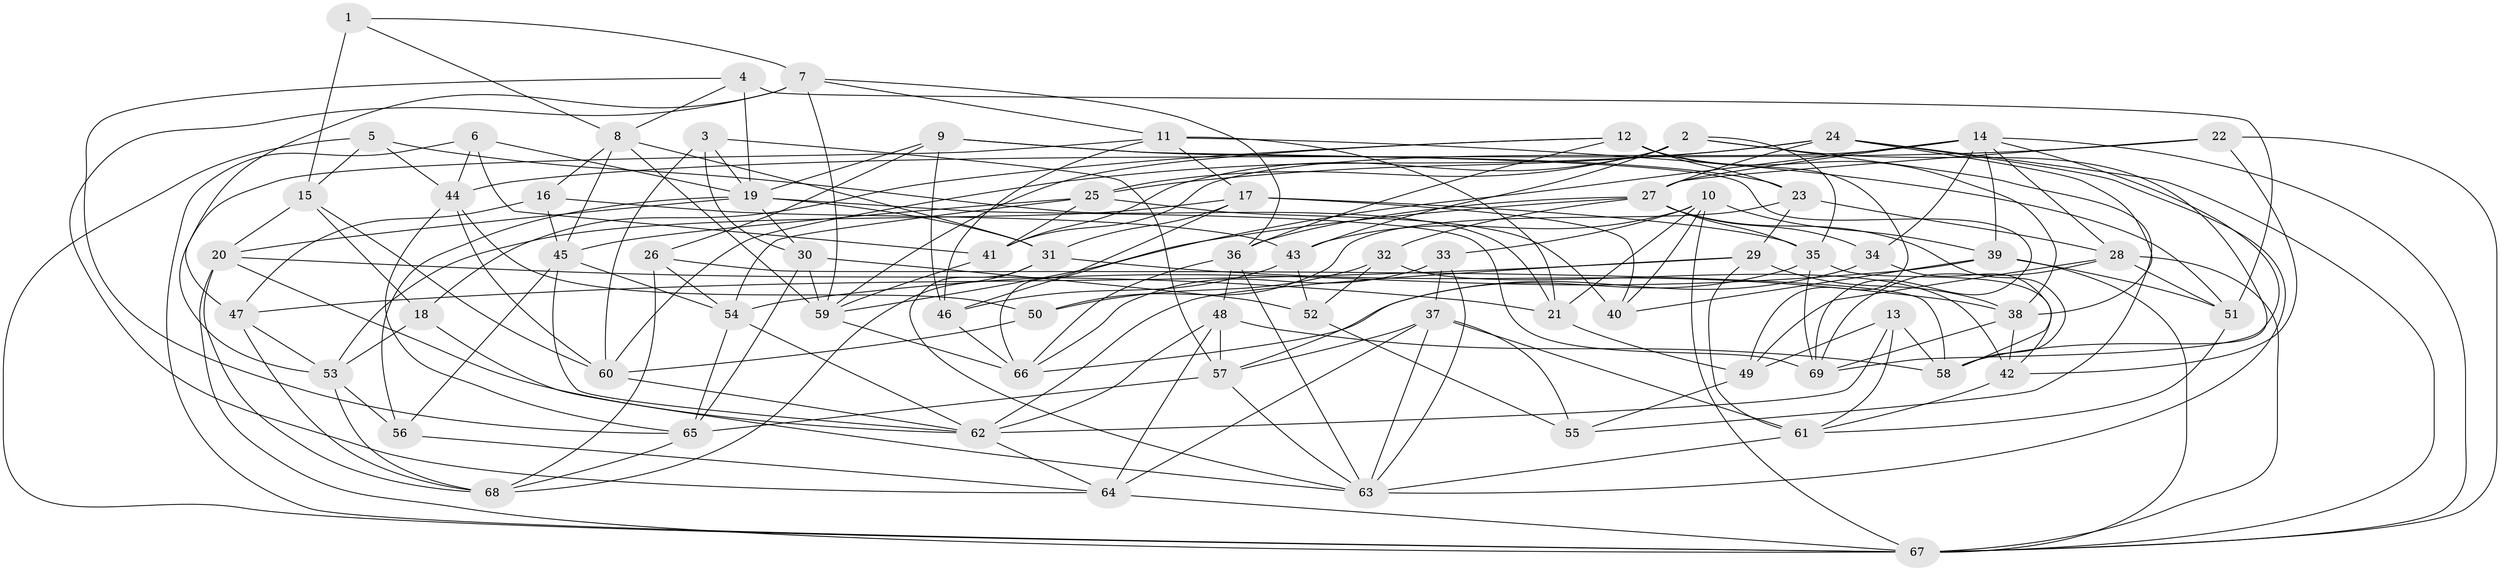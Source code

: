 // original degree distribution, {4: 1.0}
// Generated by graph-tools (version 1.1) at 2025/03/03/09/25 03:03:05]
// undirected, 69 vertices, 190 edges
graph export_dot {
graph [start="1"]
  node [color=gray90,style=filled];
  1;
  2;
  3;
  4;
  5;
  6;
  7;
  8;
  9;
  10;
  11;
  12;
  13;
  14;
  15;
  16;
  17;
  18;
  19;
  20;
  21;
  22;
  23;
  24;
  25;
  26;
  27;
  28;
  29;
  30;
  31;
  32;
  33;
  34;
  35;
  36;
  37;
  38;
  39;
  40;
  41;
  42;
  43;
  44;
  45;
  46;
  47;
  48;
  49;
  50;
  51;
  52;
  53;
  54;
  55;
  56;
  57;
  58;
  59;
  60;
  61;
  62;
  63;
  64;
  65;
  66;
  67;
  68;
  69;
  1 -- 7 [weight=1.0];
  1 -- 8 [weight=1.0];
  1 -- 15 [weight=2.0];
  2 -- 25 [weight=1.0];
  2 -- 35 [weight=1.0];
  2 -- 41 [weight=1.0];
  2 -- 43 [weight=1.0];
  2 -- 55 [weight=1.0];
  2 -- 58 [weight=1.0];
  3 -- 19 [weight=1.0];
  3 -- 30 [weight=1.0];
  3 -- 57 [weight=1.0];
  3 -- 60 [weight=1.0];
  4 -- 8 [weight=1.0];
  4 -- 19 [weight=2.0];
  4 -- 51 [weight=2.0];
  4 -- 65 [weight=1.0];
  5 -- 15 [weight=1.0];
  5 -- 21 [weight=1.0];
  5 -- 44 [weight=1.0];
  5 -- 67 [weight=1.0];
  6 -- 19 [weight=1.0];
  6 -- 41 [weight=1.0];
  6 -- 44 [weight=1.0];
  6 -- 67 [weight=1.0];
  7 -- 11 [weight=1.0];
  7 -- 36 [weight=1.0];
  7 -- 47 [weight=1.0];
  7 -- 59 [weight=1.0];
  7 -- 64 [weight=1.0];
  8 -- 16 [weight=1.0];
  8 -- 31 [weight=1.0];
  8 -- 45 [weight=1.0];
  8 -- 59 [weight=1.0];
  9 -- 19 [weight=1.0];
  9 -- 23 [weight=2.0];
  9 -- 26 [weight=1.0];
  9 -- 46 [weight=1.0];
  9 -- 69 [weight=1.0];
  10 -- 21 [weight=1.0];
  10 -- 33 [weight=1.0];
  10 -- 39 [weight=1.0];
  10 -- 40 [weight=1.0];
  10 -- 43 [weight=1.0];
  10 -- 67 [weight=1.0];
  11 -- 17 [weight=1.0];
  11 -- 21 [weight=1.0];
  11 -- 46 [weight=1.0];
  11 -- 51 [weight=1.0];
  11 -- 53 [weight=1.0];
  12 -- 18 [weight=1.0];
  12 -- 23 [weight=1.0];
  12 -- 36 [weight=1.0];
  12 -- 38 [weight=1.0];
  12 -- 49 [weight=1.0];
  12 -- 59 [weight=1.0];
  13 -- 49 [weight=1.0];
  13 -- 58 [weight=1.0];
  13 -- 61 [weight=1.0];
  13 -- 62 [weight=1.0];
  14 -- 27 [weight=1.0];
  14 -- 28 [weight=1.0];
  14 -- 34 [weight=1.0];
  14 -- 39 [weight=1.0];
  14 -- 41 [weight=2.0];
  14 -- 46 [weight=2.0];
  14 -- 67 [weight=1.0];
  14 -- 69 [weight=1.0];
  15 -- 18 [weight=1.0];
  15 -- 20 [weight=1.0];
  15 -- 60 [weight=1.0];
  16 -- 43 [weight=1.0];
  16 -- 45 [weight=1.0];
  16 -- 47 [weight=1.0];
  17 -- 31 [weight=1.0];
  17 -- 35 [weight=1.0];
  17 -- 40 [weight=1.0];
  17 -- 53 [weight=1.0];
  17 -- 66 [weight=1.0];
  18 -- 53 [weight=1.0];
  18 -- 63 [weight=1.0];
  19 -- 20 [weight=1.0];
  19 -- 30 [weight=1.0];
  19 -- 31 [weight=1.0];
  19 -- 56 [weight=1.0];
  19 -- 69 [weight=1.0];
  20 -- 21 [weight=1.0];
  20 -- 62 [weight=1.0];
  20 -- 67 [weight=1.0];
  20 -- 68 [weight=1.0];
  21 -- 49 [weight=2.0];
  22 -- 27 [weight=1.0];
  22 -- 42 [weight=1.0];
  22 -- 44 [weight=1.0];
  22 -- 67 [weight=1.0];
  23 -- 28 [weight=1.0];
  23 -- 29 [weight=1.0];
  23 -- 50 [weight=1.0];
  24 -- 25 [weight=1.0];
  24 -- 27 [weight=1.0];
  24 -- 38 [weight=1.0];
  24 -- 60 [weight=1.0];
  24 -- 63 [weight=1.0];
  24 -- 67 [weight=1.0];
  25 -- 40 [weight=1.0];
  25 -- 41 [weight=1.0];
  25 -- 45 [weight=1.0];
  25 -- 54 [weight=1.0];
  26 -- 54 [weight=1.0];
  26 -- 58 [weight=1.0];
  26 -- 68 [weight=1.0];
  27 -- 32 [weight=1.0];
  27 -- 34 [weight=1.0];
  27 -- 35 [weight=1.0];
  27 -- 36 [weight=1.0];
  27 -- 58 [weight=2.0];
  27 -- 59 [weight=1.0];
  28 -- 49 [weight=1.0];
  28 -- 51 [weight=1.0];
  28 -- 67 [weight=1.0];
  28 -- 69 [weight=1.0];
  29 -- 38 [weight=1.0];
  29 -- 47 [weight=2.0];
  29 -- 61 [weight=1.0];
  29 -- 62 [weight=1.0];
  30 -- 52 [weight=1.0];
  30 -- 59 [weight=2.0];
  30 -- 65 [weight=1.0];
  31 -- 38 [weight=1.0];
  31 -- 63 [weight=1.0];
  31 -- 68 [weight=1.0];
  32 -- 42 [weight=2.0];
  32 -- 50 [weight=1.0];
  32 -- 52 [weight=2.0];
  33 -- 37 [weight=1.0];
  33 -- 63 [weight=1.0];
  33 -- 66 [weight=1.0];
  34 -- 58 [weight=1.0];
  34 -- 66 [weight=1.0];
  35 -- 42 [weight=1.0];
  35 -- 57 [weight=1.0];
  35 -- 69 [weight=1.0];
  36 -- 48 [weight=1.0];
  36 -- 63 [weight=1.0];
  36 -- 66 [weight=1.0];
  37 -- 55 [weight=1.0];
  37 -- 57 [weight=1.0];
  37 -- 61 [weight=1.0];
  37 -- 63 [weight=1.0];
  37 -- 64 [weight=1.0];
  38 -- 42 [weight=1.0];
  38 -- 69 [weight=1.0];
  39 -- 40 [weight=1.0];
  39 -- 51 [weight=1.0];
  39 -- 54 [weight=1.0];
  39 -- 67 [weight=1.0];
  41 -- 59 [weight=1.0];
  42 -- 61 [weight=1.0];
  43 -- 46 [weight=1.0];
  43 -- 52 [weight=2.0];
  44 -- 50 [weight=1.0];
  44 -- 60 [weight=1.0];
  44 -- 65 [weight=1.0];
  45 -- 54 [weight=1.0];
  45 -- 56 [weight=1.0];
  45 -- 62 [weight=1.0];
  46 -- 66 [weight=1.0];
  47 -- 53 [weight=1.0];
  47 -- 68 [weight=1.0];
  48 -- 57 [weight=1.0];
  48 -- 58 [weight=2.0];
  48 -- 62 [weight=1.0];
  48 -- 64 [weight=1.0];
  49 -- 55 [weight=1.0];
  50 -- 60 [weight=1.0];
  51 -- 61 [weight=1.0];
  52 -- 55 [weight=1.0];
  53 -- 56 [weight=1.0];
  53 -- 68 [weight=1.0];
  54 -- 62 [weight=1.0];
  54 -- 65 [weight=1.0];
  56 -- 64 [weight=1.0];
  57 -- 63 [weight=1.0];
  57 -- 65 [weight=1.0];
  59 -- 66 [weight=1.0];
  60 -- 62 [weight=1.0];
  61 -- 63 [weight=1.0];
  62 -- 64 [weight=1.0];
  64 -- 67 [weight=1.0];
  65 -- 68 [weight=1.0];
}

